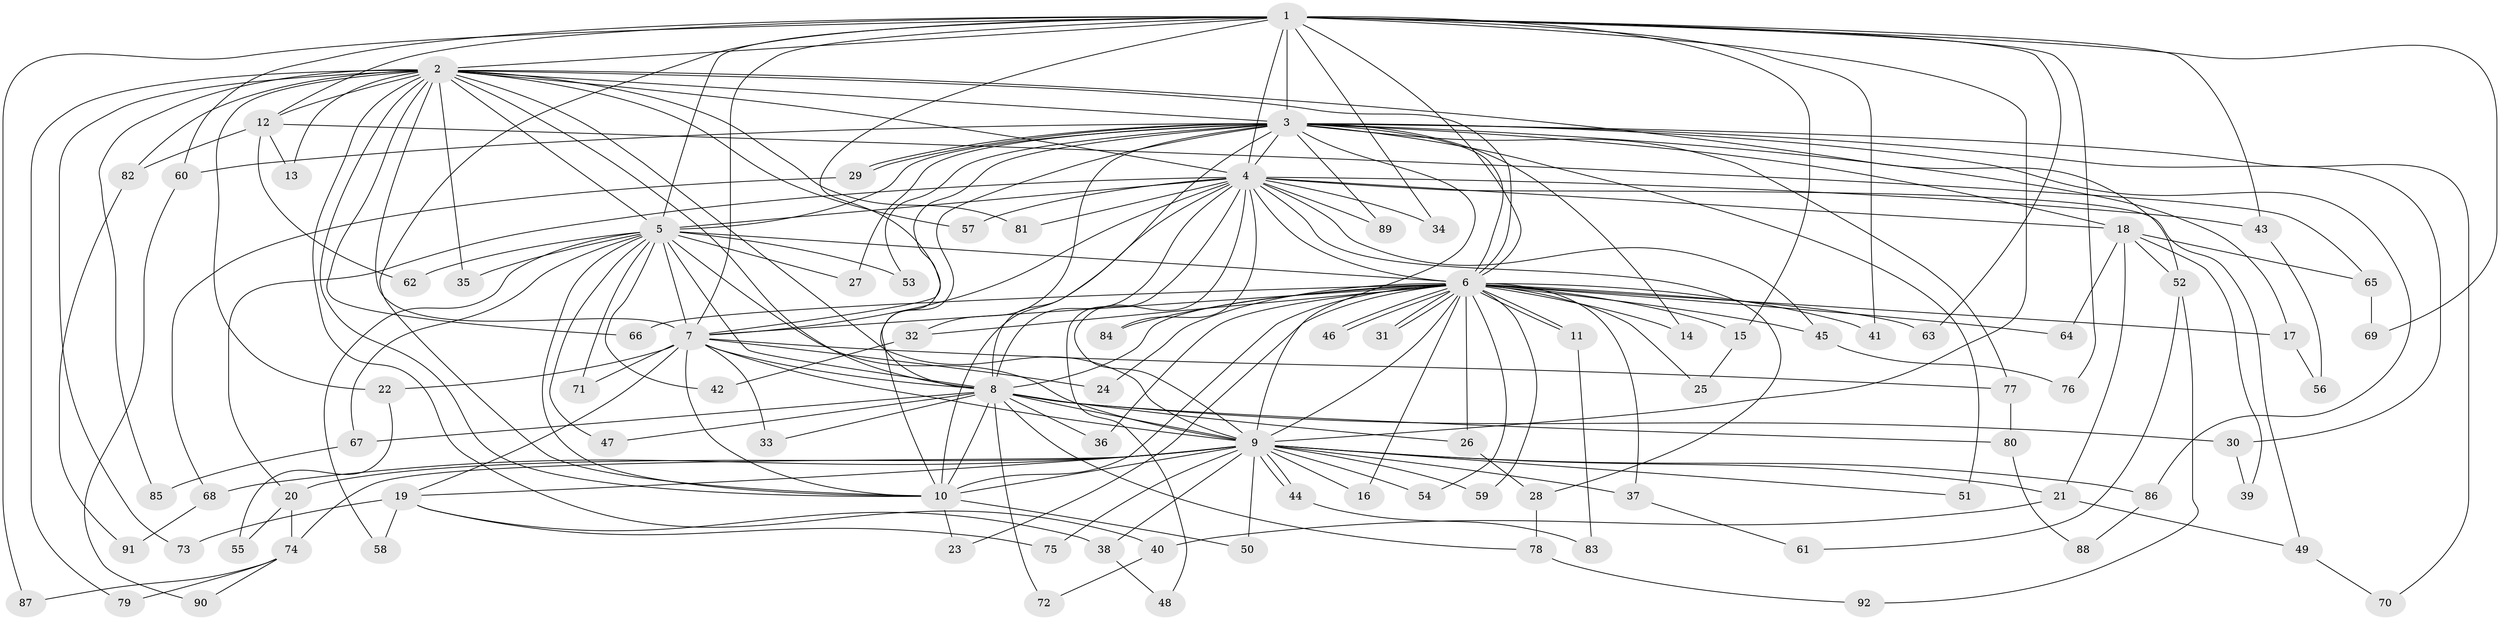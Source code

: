 // Generated by graph-tools (version 1.1) at 2025/01/03/09/25 03:01:26]
// undirected, 92 vertices, 209 edges
graph export_dot {
graph [start="1"]
  node [color=gray90,style=filled];
  1;
  2;
  3;
  4;
  5;
  6;
  7;
  8;
  9;
  10;
  11;
  12;
  13;
  14;
  15;
  16;
  17;
  18;
  19;
  20;
  21;
  22;
  23;
  24;
  25;
  26;
  27;
  28;
  29;
  30;
  31;
  32;
  33;
  34;
  35;
  36;
  37;
  38;
  39;
  40;
  41;
  42;
  43;
  44;
  45;
  46;
  47;
  48;
  49;
  50;
  51;
  52;
  53;
  54;
  55;
  56;
  57;
  58;
  59;
  60;
  61;
  62;
  63;
  64;
  65;
  66;
  67;
  68;
  69;
  70;
  71;
  72;
  73;
  74;
  75;
  76;
  77;
  78;
  79;
  80;
  81;
  82;
  83;
  84;
  85;
  86;
  87;
  88;
  89;
  90;
  91;
  92;
  1 -- 2;
  1 -- 3;
  1 -- 4;
  1 -- 5;
  1 -- 6;
  1 -- 7;
  1 -- 8;
  1 -- 9;
  1 -- 10;
  1 -- 12;
  1 -- 15;
  1 -- 34;
  1 -- 41;
  1 -- 43;
  1 -- 60;
  1 -- 63;
  1 -- 69;
  1 -- 76;
  1 -- 87;
  2 -- 3;
  2 -- 4;
  2 -- 5;
  2 -- 6;
  2 -- 7;
  2 -- 8;
  2 -- 9;
  2 -- 10;
  2 -- 12;
  2 -- 13;
  2 -- 22;
  2 -- 35;
  2 -- 40;
  2 -- 52;
  2 -- 57;
  2 -- 66;
  2 -- 73;
  2 -- 79;
  2 -- 81;
  2 -- 82;
  2 -- 85;
  3 -- 4;
  3 -- 5;
  3 -- 6;
  3 -- 7;
  3 -- 8;
  3 -- 9;
  3 -- 10;
  3 -- 14;
  3 -- 17;
  3 -- 18;
  3 -- 27;
  3 -- 29;
  3 -- 29;
  3 -- 30;
  3 -- 32;
  3 -- 51;
  3 -- 53;
  3 -- 60;
  3 -- 70;
  3 -- 77;
  3 -- 86;
  3 -- 89;
  4 -- 5;
  4 -- 6;
  4 -- 7;
  4 -- 8;
  4 -- 9;
  4 -- 10;
  4 -- 18;
  4 -- 20;
  4 -- 28;
  4 -- 34;
  4 -- 43;
  4 -- 45;
  4 -- 48;
  4 -- 49;
  4 -- 57;
  4 -- 81;
  4 -- 84;
  4 -- 89;
  5 -- 6;
  5 -- 7;
  5 -- 8;
  5 -- 9;
  5 -- 10;
  5 -- 27;
  5 -- 35;
  5 -- 42;
  5 -- 47;
  5 -- 53;
  5 -- 58;
  5 -- 62;
  5 -- 67;
  5 -- 71;
  6 -- 7;
  6 -- 8;
  6 -- 9;
  6 -- 10;
  6 -- 11;
  6 -- 11;
  6 -- 14;
  6 -- 15;
  6 -- 16;
  6 -- 17;
  6 -- 23;
  6 -- 24;
  6 -- 25;
  6 -- 26;
  6 -- 31;
  6 -- 31;
  6 -- 32;
  6 -- 36;
  6 -- 37;
  6 -- 41;
  6 -- 45;
  6 -- 46;
  6 -- 46;
  6 -- 54;
  6 -- 59;
  6 -- 63;
  6 -- 64;
  6 -- 66;
  6 -- 84;
  7 -- 8;
  7 -- 9;
  7 -- 10;
  7 -- 19;
  7 -- 22;
  7 -- 24;
  7 -- 33;
  7 -- 71;
  7 -- 77;
  8 -- 9;
  8 -- 10;
  8 -- 26;
  8 -- 30;
  8 -- 33;
  8 -- 36;
  8 -- 47;
  8 -- 67;
  8 -- 72;
  8 -- 78;
  8 -- 80;
  9 -- 10;
  9 -- 16;
  9 -- 19;
  9 -- 20;
  9 -- 21;
  9 -- 37;
  9 -- 38;
  9 -- 44;
  9 -- 44;
  9 -- 50;
  9 -- 51;
  9 -- 54;
  9 -- 59;
  9 -- 68;
  9 -- 74;
  9 -- 75;
  9 -- 86;
  10 -- 23;
  10 -- 50;
  11 -- 83;
  12 -- 13;
  12 -- 62;
  12 -- 65;
  12 -- 82;
  15 -- 25;
  17 -- 56;
  18 -- 21;
  18 -- 39;
  18 -- 52;
  18 -- 64;
  18 -- 65;
  19 -- 38;
  19 -- 58;
  19 -- 73;
  19 -- 75;
  20 -- 55;
  20 -- 74;
  21 -- 40;
  21 -- 49;
  22 -- 55;
  26 -- 28;
  28 -- 78;
  29 -- 68;
  30 -- 39;
  32 -- 42;
  37 -- 61;
  38 -- 48;
  40 -- 72;
  43 -- 56;
  44 -- 83;
  45 -- 76;
  49 -- 70;
  52 -- 61;
  52 -- 92;
  60 -- 90;
  65 -- 69;
  67 -- 85;
  68 -- 91;
  74 -- 79;
  74 -- 87;
  74 -- 90;
  77 -- 80;
  78 -- 92;
  80 -- 88;
  82 -- 91;
  86 -- 88;
}
